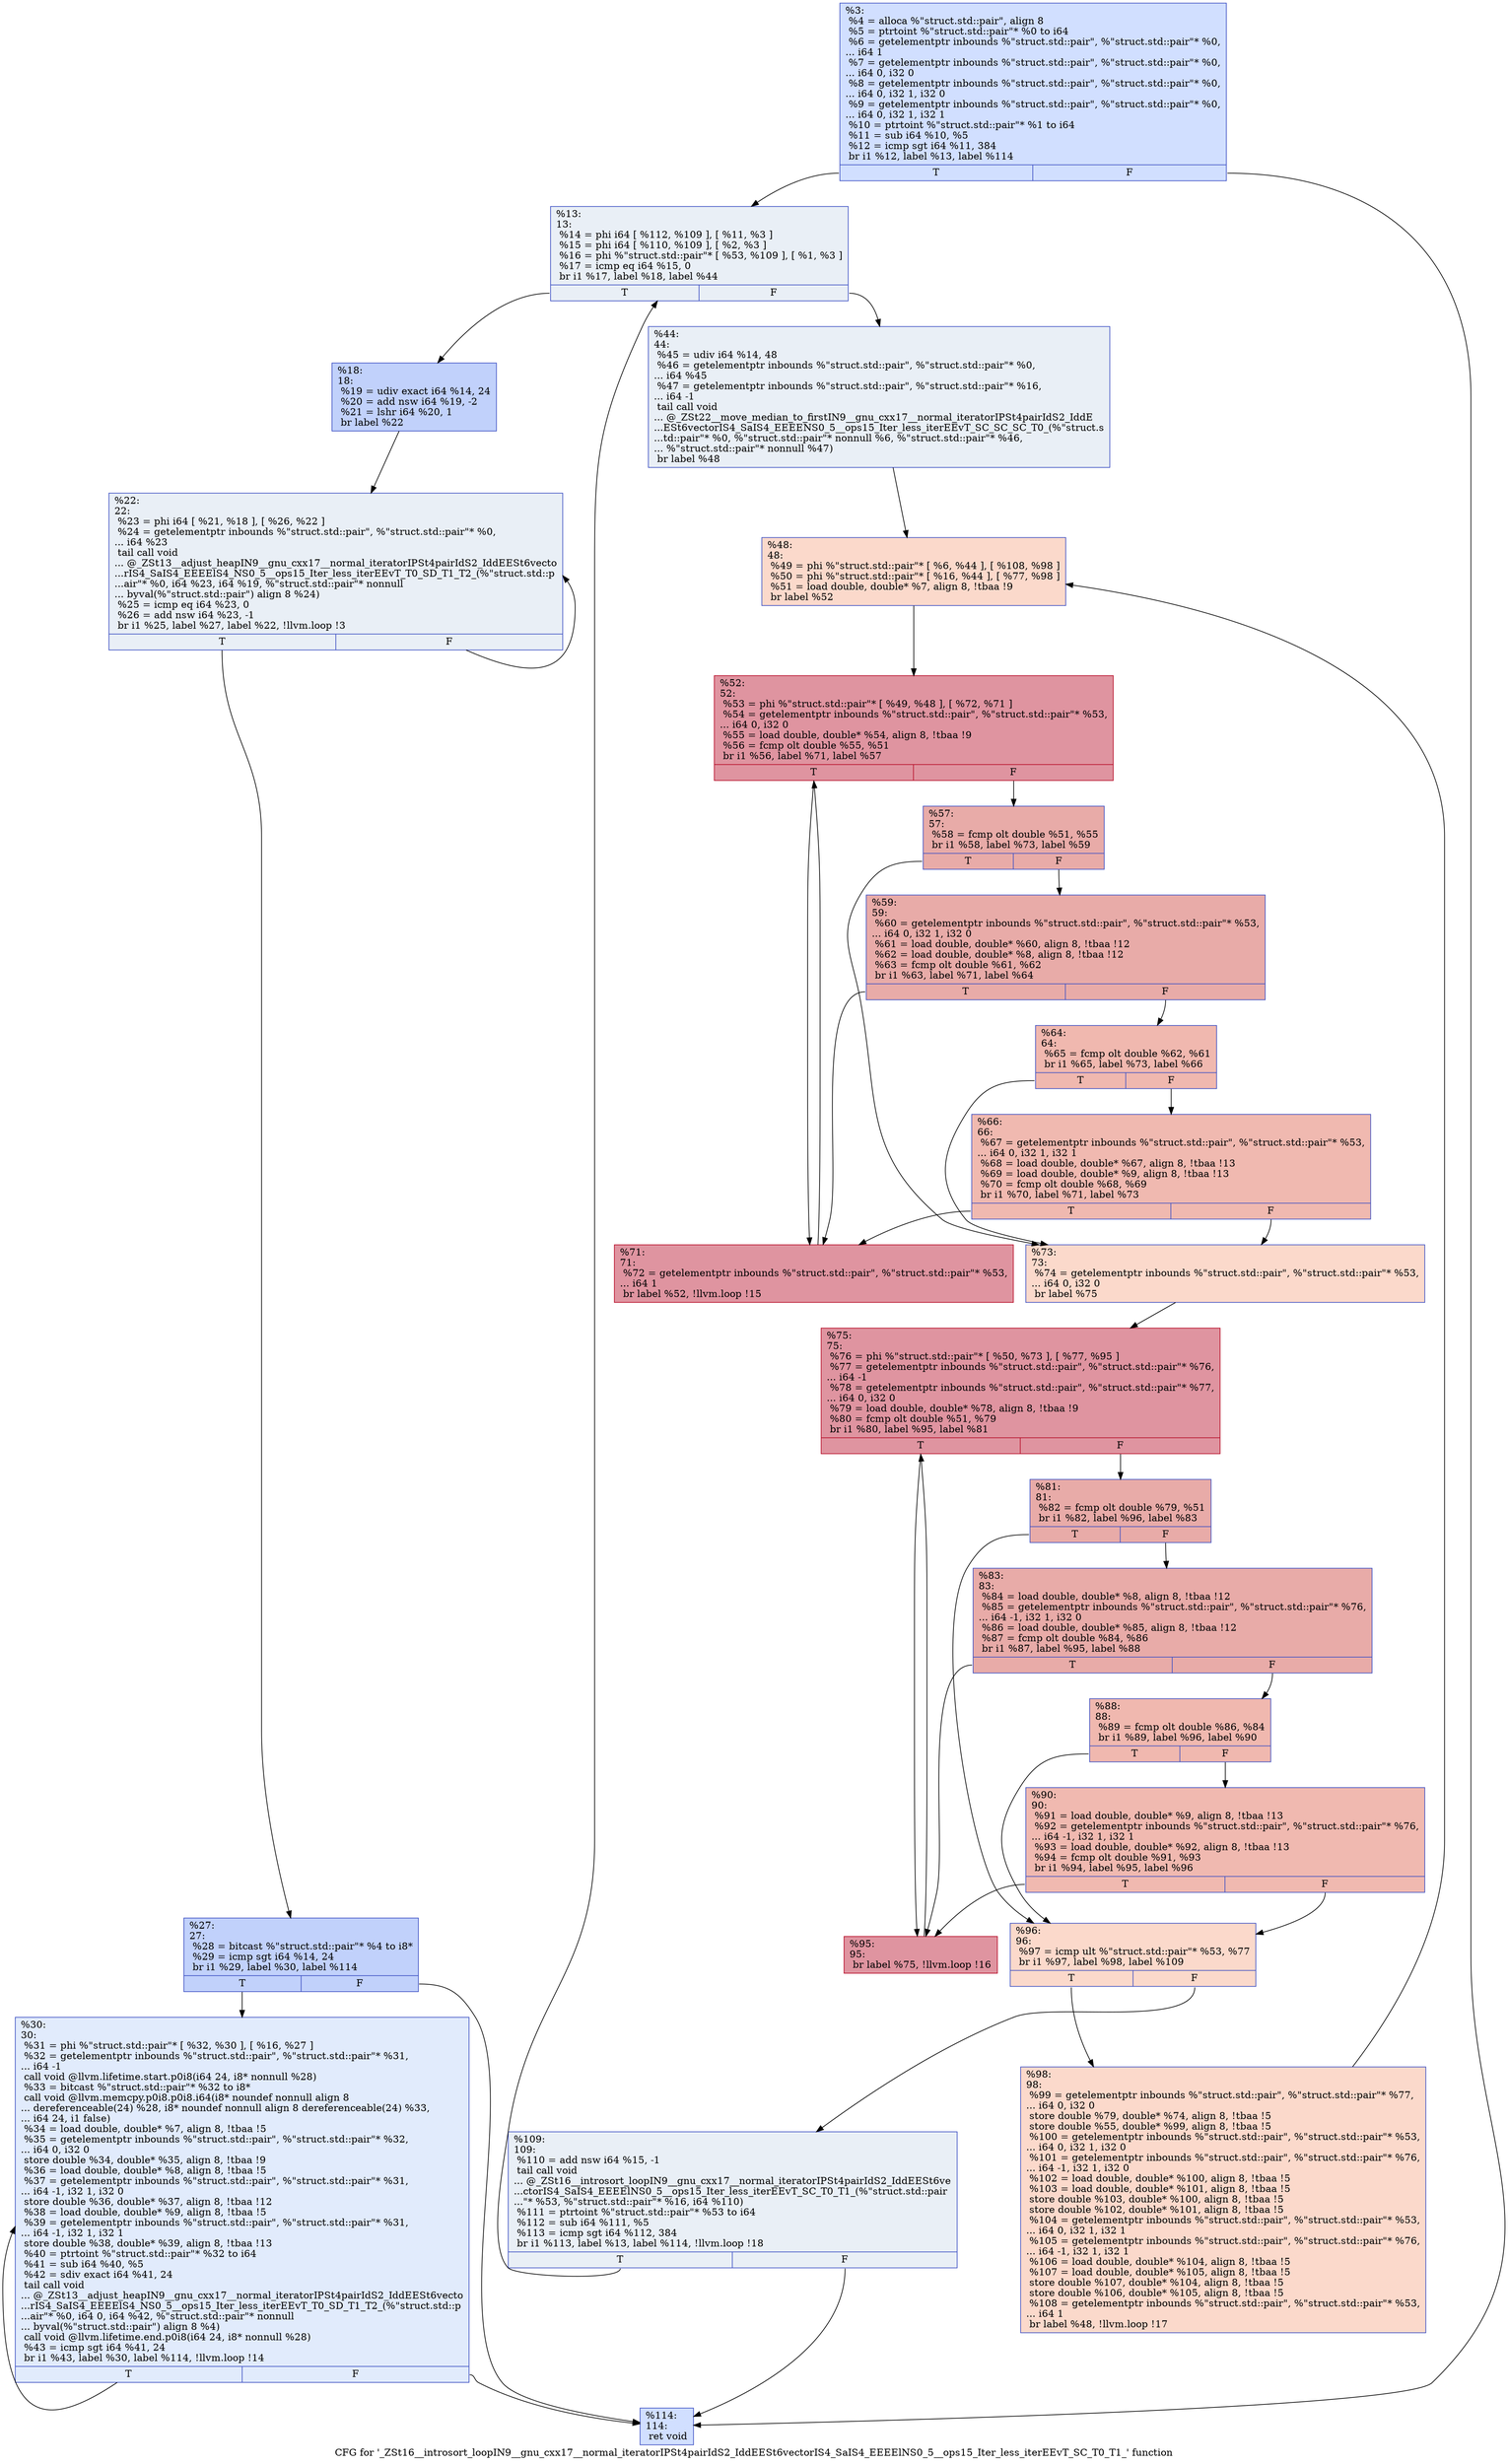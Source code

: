 digraph "CFG for '_ZSt16__introsort_loopIN9__gnu_cxx17__normal_iteratorIPSt4pairIdS2_IddEESt6vectorIS4_SaIS4_EEEElNS0_5__ops15_Iter_less_iterEEvT_SC_T0_T1_' function" {
	label="CFG for '_ZSt16__introsort_loopIN9__gnu_cxx17__normal_iteratorIPSt4pairIdS2_IddEESt6vectorIS4_SaIS4_EEEElNS0_5__ops15_Iter_less_iterEEvT_SC_T0_T1_' function";

	Node0x55e2c5d0bce0 [shape=record,color="#3d50c3ff", style=filled, fillcolor="#96b7ff70",label="{%3:\l  %4 = alloca %\"struct.std::pair\", align 8\l  %5 = ptrtoint %\"struct.std::pair\"* %0 to i64\l  %6 = getelementptr inbounds %\"struct.std::pair\", %\"struct.std::pair\"* %0,\l... i64 1\l  %7 = getelementptr inbounds %\"struct.std::pair\", %\"struct.std::pair\"* %0,\l... i64 0, i32 0\l  %8 = getelementptr inbounds %\"struct.std::pair\", %\"struct.std::pair\"* %0,\l... i64 0, i32 1, i32 0\l  %9 = getelementptr inbounds %\"struct.std::pair\", %\"struct.std::pair\"* %0,\l... i64 0, i32 1, i32 1\l  %10 = ptrtoint %\"struct.std::pair\"* %1 to i64\l  %11 = sub i64 %10, %5\l  %12 = icmp sgt i64 %11, 384\l  br i1 %12, label %13, label %114\l|{<s0>T|<s1>F}}"];
	Node0x55e2c5d0bce0:s0 -> Node0x55e2c5d0bda0;
	Node0x55e2c5d0bce0:s1 -> Node0x55e2c5d0c270;
	Node0x55e2c5d0bda0 [shape=record,color="#3d50c3ff", style=filled, fillcolor="#cedaeb70",label="{%13:\l13:                                               \l  %14 = phi i64 [ %112, %109 ], [ %11, %3 ]\l  %15 = phi i64 [ %110, %109 ], [ %2, %3 ]\l  %16 = phi %\"struct.std::pair\"* [ %53, %109 ], [ %1, %3 ]\l  %17 = icmp eq i64 %15, 0\l  br i1 %17, label %18, label %44\l|{<s0>T|<s1>F}}"];
	Node0x55e2c5d0bda0:s0 -> Node0x55e2c5d0c4b0;
	Node0x55e2c5d0bda0:s1 -> Node0x55e2c5d0c500;
	Node0x55e2c5d0c4b0 [shape=record,color="#3d50c3ff", style=filled, fillcolor="#7396f570",label="{%18:\l18:                                               \l  %19 = udiv exact i64 %14, 24\l  %20 = add nsw i64 %19, -2\l  %21 = lshr i64 %20, 1\l  br label %22\l}"];
	Node0x55e2c5d0c4b0 -> Node0x55e2c5d0c7f0;
	Node0x55e2c5d0c7f0 [shape=record,color="#3d50c3ff", style=filled, fillcolor="#cedaeb70",label="{%22:\l22:                                               \l  %23 = phi i64 [ %21, %18 ], [ %26, %22 ]\l  %24 = getelementptr inbounds %\"struct.std::pair\", %\"struct.std::pair\"* %0,\l... i64 %23\l  tail call void\l... @_ZSt13__adjust_heapIN9__gnu_cxx17__normal_iteratorIPSt4pairIdS2_IddEESt6vecto\l...rIS4_SaIS4_EEEElS4_NS0_5__ops15_Iter_less_iterEEvT_T0_SD_T1_T2_(%\"struct.std::p\l...air\"* %0, i64 %23, i64 %19, %\"struct.std::pair\"* nonnull\l... byval(%\"struct.std::pair\") align 8 %24)\l  %25 = icmp eq i64 %23, 0\l  %26 = add nsw i64 %23, -1\l  br i1 %25, label %27, label %22, !llvm.loop !3\l|{<s0>T|<s1>F}}"];
	Node0x55e2c5d0c7f0:s0 -> Node0x55e2c5d0cd50;
	Node0x55e2c5d0c7f0:s1 -> Node0x55e2c5d0c7f0;
	Node0x55e2c5d0cd50 [shape=record,color="#3d50c3ff", style=filled, fillcolor="#7396f570",label="{%27:\l27:                                               \l  %28 = bitcast %\"struct.std::pair\"* %4 to i8*\l  %29 = icmp sgt i64 %14, 24\l  br i1 %29, label %30, label %114\l|{<s0>T|<s1>F}}"];
	Node0x55e2c5d0cd50:s0 -> Node0x55e2c5d0d050;
	Node0x55e2c5d0cd50:s1 -> Node0x55e2c5d0c270;
	Node0x55e2c5d0d050 [shape=record,color="#3d50c3ff", style=filled, fillcolor="#bbd1f870",label="{%30:\l30:                                               \l  %31 = phi %\"struct.std::pair\"* [ %32, %30 ], [ %16, %27 ]\l  %32 = getelementptr inbounds %\"struct.std::pair\", %\"struct.std::pair\"* %31,\l... i64 -1\l  call void @llvm.lifetime.start.p0i8(i64 24, i8* nonnull %28)\l  %33 = bitcast %\"struct.std::pair\"* %32 to i8*\l  call void @llvm.memcpy.p0i8.p0i8.i64(i8* noundef nonnull align 8\l... dereferenceable(24) %28, i8* noundef nonnull align 8 dereferenceable(24) %33,\l... i64 24, i1 false)\l  %34 = load double, double* %7, align 8, !tbaa !5\l  %35 = getelementptr inbounds %\"struct.std::pair\", %\"struct.std::pair\"* %32,\l... i64 0, i32 0\l  store double %34, double* %35, align 8, !tbaa !9\l  %36 = load double, double* %8, align 8, !tbaa !5\l  %37 = getelementptr inbounds %\"struct.std::pair\", %\"struct.std::pair\"* %31,\l... i64 -1, i32 1, i32 0\l  store double %36, double* %37, align 8, !tbaa !12\l  %38 = load double, double* %9, align 8, !tbaa !5\l  %39 = getelementptr inbounds %\"struct.std::pair\", %\"struct.std::pair\"* %31,\l... i64 -1, i32 1, i32 1\l  store double %38, double* %39, align 8, !tbaa !13\l  %40 = ptrtoint %\"struct.std::pair\"* %32 to i64\l  %41 = sub i64 %40, %5\l  %42 = sdiv exact i64 %41, 24\l  tail call void\l... @_ZSt13__adjust_heapIN9__gnu_cxx17__normal_iteratorIPSt4pairIdS2_IddEESt6vecto\l...rIS4_SaIS4_EEEElS4_NS0_5__ops15_Iter_less_iterEEvT_T0_SD_T1_T2_(%\"struct.std::p\l...air\"* %0, i64 0, i64 %42, %\"struct.std::pair\"* nonnull\l... byval(%\"struct.std::pair\") align 8 %4)\l  call void @llvm.lifetime.end.p0i8(i64 24, i8* nonnull %28)\l  %43 = icmp sgt i64 %41, 24\l  br i1 %43, label %30, label %114, !llvm.loop !14\l|{<s0>T|<s1>F}}"];
	Node0x55e2c5d0d050:s0 -> Node0x55e2c5d0d050;
	Node0x55e2c5d0d050:s1 -> Node0x55e2c5d0c270;
	Node0x55e2c5d0c500 [shape=record,color="#3d50c3ff", style=filled, fillcolor="#cedaeb70",label="{%44:\l44:                                               \l  %45 = udiv i64 %14, 48\l  %46 = getelementptr inbounds %\"struct.std::pair\", %\"struct.std::pair\"* %0,\l... i64 %45\l  %47 = getelementptr inbounds %\"struct.std::pair\", %\"struct.std::pair\"* %16,\l... i64 -1\l  tail call void\l... @_ZSt22__move_median_to_firstIN9__gnu_cxx17__normal_iteratorIPSt4pairIdS2_IddE\l...ESt6vectorIS4_SaIS4_EEEENS0_5__ops15_Iter_less_iterEEvT_SC_SC_SC_T0_(%\"struct.s\l...td::pair\"* %0, %\"struct.std::pair\"* nonnull %6, %\"struct.std::pair\"* %46,\l... %\"struct.std::pair\"* nonnull %47)\l  br label %48\l}"];
	Node0x55e2c5d0c500 -> Node0x55e2c5d20c60;
	Node0x55e2c5d20c60 [shape=record,color="#3d50c3ff", style=filled, fillcolor="#f7a88970",label="{%48:\l48:                                               \l  %49 = phi %\"struct.std::pair\"* [ %6, %44 ], [ %108, %98 ]\l  %50 = phi %\"struct.std::pair\"* [ %16, %44 ], [ %77, %98 ]\l  %51 = load double, double* %7, align 8, !tbaa !9\l  br label %52\l}"];
	Node0x55e2c5d20c60 -> Node0x55e2c5d20f60;
	Node0x55e2c5d20f60 [shape=record,color="#b70d28ff", style=filled, fillcolor="#b70d2870",label="{%52:\l52:                                               \l  %53 = phi %\"struct.std::pair\"* [ %49, %48 ], [ %72, %71 ]\l  %54 = getelementptr inbounds %\"struct.std::pair\", %\"struct.std::pair\"* %53,\l... i64 0, i32 0\l  %55 = load double, double* %54, align 8, !tbaa !9\l  %56 = fcmp olt double %55, %51\l  br i1 %56, label %71, label %57\l|{<s0>T|<s1>F}}"];
	Node0x55e2c5d20f60:s0 -> Node0x55e2c5d21090;
	Node0x55e2c5d20f60:s1 -> Node0x55e2c5d21390;
	Node0x55e2c5d21390 [shape=record,color="#3d50c3ff", style=filled, fillcolor="#cc403a70",label="{%57:\l57:                                               \l  %58 = fcmp olt double %51, %55\l  br i1 %58, label %73, label %59\l|{<s0>T|<s1>F}}"];
	Node0x55e2c5d21390:s0 -> Node0x55e2c5d21520;
	Node0x55e2c5d21390:s1 -> Node0x55e2c5d21570;
	Node0x55e2c5d21570 [shape=record,color="#3d50c3ff", style=filled, fillcolor="#cc403a70",label="{%59:\l59:                                               \l  %60 = getelementptr inbounds %\"struct.std::pair\", %\"struct.std::pair\"* %53,\l... i64 0, i32 1, i32 0\l  %61 = load double, double* %60, align 8, !tbaa !12\l  %62 = load double, double* %8, align 8, !tbaa !12\l  %63 = fcmp olt double %61, %62\l  br i1 %63, label %71, label %64\l|{<s0>T|<s1>F}}"];
	Node0x55e2c5d21570:s0 -> Node0x55e2c5d21090;
	Node0x55e2c5d21570:s1 -> Node0x55e2c5d21900;
	Node0x55e2c5d21900 [shape=record,color="#3d50c3ff", style=filled, fillcolor="#dc5d4a70",label="{%64:\l64:                                               \l  %65 = fcmp olt double %62, %61\l  br i1 %65, label %73, label %66\l|{<s0>T|<s1>F}}"];
	Node0x55e2c5d21900:s0 -> Node0x55e2c5d21520;
	Node0x55e2c5d21900:s1 -> Node0x55e2c5d21a90;
	Node0x55e2c5d21a90 [shape=record,color="#3d50c3ff", style=filled, fillcolor="#de614d70",label="{%66:\l66:                                               \l  %67 = getelementptr inbounds %\"struct.std::pair\", %\"struct.std::pair\"* %53,\l... i64 0, i32 1, i32 1\l  %68 = load double, double* %67, align 8, !tbaa !13\l  %69 = load double, double* %9, align 8, !tbaa !13\l  %70 = fcmp olt double %68, %69\l  br i1 %70, label %71, label %73\l|{<s0>T|<s1>F}}"];
	Node0x55e2c5d21a90:s0 -> Node0x55e2c5d21090;
	Node0x55e2c5d21a90:s1 -> Node0x55e2c5d21520;
	Node0x55e2c5d21090 [shape=record,color="#b70d28ff", style=filled, fillcolor="#b70d2870",label="{%71:\l71:                                               \l  %72 = getelementptr inbounds %\"struct.std::pair\", %\"struct.std::pair\"* %53,\l... i64 1\l  br label %52, !llvm.loop !15\l}"];
	Node0x55e2c5d21090 -> Node0x55e2c5d20f60;
	Node0x55e2c5d21520 [shape=record,color="#3d50c3ff", style=filled, fillcolor="#f7a88970",label="{%73:\l73:                                               \l  %74 = getelementptr inbounds %\"struct.std::pair\", %\"struct.std::pair\"* %53,\l... i64 0, i32 0\l  br label %75\l}"];
	Node0x55e2c5d21520 -> Node0x55e2c5d22040;
	Node0x55e2c5d22040 [shape=record,color="#b70d28ff", style=filled, fillcolor="#b70d2870",label="{%75:\l75:                                               \l  %76 = phi %\"struct.std::pair\"* [ %50, %73 ], [ %77, %95 ]\l  %77 = getelementptr inbounds %\"struct.std::pair\", %\"struct.std::pair\"* %76,\l... i64 -1\l  %78 = getelementptr inbounds %\"struct.std::pair\", %\"struct.std::pair\"* %77,\l... i64 0, i32 0\l  %79 = load double, double* %78, align 8, !tbaa !9\l  %80 = fcmp olt double %51, %79\l  br i1 %80, label %95, label %81\l|{<s0>T|<s1>F}}"];
	Node0x55e2c5d22040:s0 -> Node0x55e2c5d22100;
	Node0x55e2c5d22040:s1 -> Node0x55e2c5d22460;
	Node0x55e2c5d22460 [shape=record,color="#3d50c3ff", style=filled, fillcolor="#cc403a70",label="{%81:\l81:                                               \l  %82 = fcmp olt double %79, %51\l  br i1 %82, label %96, label %83\l|{<s0>T|<s1>F}}"];
	Node0x55e2c5d22460:s0 -> Node0x55e2c5d225f0;
	Node0x55e2c5d22460:s1 -> Node0x55e2c5d22640;
	Node0x55e2c5d22640 [shape=record,color="#3d50c3ff", style=filled, fillcolor="#cc403a70",label="{%83:\l83:                                               \l  %84 = load double, double* %8, align 8, !tbaa !12\l  %85 = getelementptr inbounds %\"struct.std::pair\", %\"struct.std::pair\"* %76,\l... i64 -1, i32 1, i32 0\l  %86 = load double, double* %85, align 8, !tbaa !12\l  %87 = fcmp olt double %84, %86\l  br i1 %87, label %95, label %88\l|{<s0>T|<s1>F}}"];
	Node0x55e2c5d22640:s0 -> Node0x55e2c5d22100;
	Node0x55e2c5d22640:s1 -> Node0x55e2c5d22990;
	Node0x55e2c5d22990 [shape=record,color="#3d50c3ff", style=filled, fillcolor="#dc5d4a70",label="{%88:\l88:                                               \l  %89 = fcmp olt double %86, %84\l  br i1 %89, label %96, label %90\l|{<s0>T|<s1>F}}"];
	Node0x55e2c5d22990:s0 -> Node0x55e2c5d225f0;
	Node0x55e2c5d22990:s1 -> Node0x55e2c5d22b20;
	Node0x55e2c5d22b20 [shape=record,color="#3d50c3ff", style=filled, fillcolor="#de614d70",label="{%90:\l90:                                               \l  %91 = load double, double* %9, align 8, !tbaa !13\l  %92 = getelementptr inbounds %\"struct.std::pair\", %\"struct.std::pair\"* %76,\l... i64 -1, i32 1, i32 1\l  %93 = load double, double* %92, align 8, !tbaa !13\l  %94 = fcmp olt double %91, %93\l  br i1 %94, label %95, label %96\l|{<s0>T|<s1>F}}"];
	Node0x55e2c5d22b20:s0 -> Node0x55e2c5d22100;
	Node0x55e2c5d22b20:s1 -> Node0x55e2c5d225f0;
	Node0x55e2c5d22100 [shape=record,color="#b70d28ff", style=filled, fillcolor="#b70d2870",label="{%95:\l95:                                               \l  br label %75, !llvm.loop !16\l}"];
	Node0x55e2c5d22100 -> Node0x55e2c5d22040;
	Node0x55e2c5d225f0 [shape=record,color="#3d50c3ff", style=filled, fillcolor="#f7a88970",label="{%96:\l96:                                               \l  %97 = icmp ult %\"struct.std::pair\"* %53, %77\l  br i1 %97, label %98, label %109\l|{<s0>T|<s1>F}}"];
	Node0x55e2c5d225f0:s0 -> Node0x55e2c5d20d50;
	Node0x55e2c5d225f0:s1 -> Node0x55e2c5d0c370;
	Node0x55e2c5d20d50 [shape=record,color="#3d50c3ff", style=filled, fillcolor="#f7a88970",label="{%98:\l98:                                               \l  %99 = getelementptr inbounds %\"struct.std::pair\", %\"struct.std::pair\"* %77,\l... i64 0, i32 0\l  store double %79, double* %74, align 8, !tbaa !5\l  store double %55, double* %99, align 8, !tbaa !5\l  %100 = getelementptr inbounds %\"struct.std::pair\", %\"struct.std::pair\"* %53,\l... i64 0, i32 1, i32 0\l  %101 = getelementptr inbounds %\"struct.std::pair\", %\"struct.std::pair\"* %76,\l... i64 -1, i32 1, i32 0\l  %102 = load double, double* %100, align 8, !tbaa !5\l  %103 = load double, double* %101, align 8, !tbaa !5\l  store double %103, double* %100, align 8, !tbaa !5\l  store double %102, double* %101, align 8, !tbaa !5\l  %104 = getelementptr inbounds %\"struct.std::pair\", %\"struct.std::pair\"* %53,\l... i64 0, i32 1, i32 1\l  %105 = getelementptr inbounds %\"struct.std::pair\", %\"struct.std::pair\"* %76,\l... i64 -1, i32 1, i32 1\l  %106 = load double, double* %104, align 8, !tbaa !5\l  %107 = load double, double* %105, align 8, !tbaa !5\l  store double %107, double* %104, align 8, !tbaa !5\l  store double %106, double* %105, align 8, !tbaa !5\l  %108 = getelementptr inbounds %\"struct.std::pair\", %\"struct.std::pair\"* %53,\l... i64 1\l  br label %48, !llvm.loop !17\l}"];
	Node0x55e2c5d20d50 -> Node0x55e2c5d20c60;
	Node0x55e2c5d0c370 [shape=record,color="#3d50c3ff", style=filled, fillcolor="#cedaeb70",label="{%109:\l109:                                              \l  %110 = add nsw i64 %15, -1\l  tail call void\l... @_ZSt16__introsort_loopIN9__gnu_cxx17__normal_iteratorIPSt4pairIdS2_IddEESt6ve\l...ctorIS4_SaIS4_EEEElNS0_5__ops15_Iter_less_iterEEvT_SC_T0_T1_(%\"struct.std::pair\l...\"* %53, %\"struct.std::pair\"* %16, i64 %110)\l  %111 = ptrtoint %\"struct.std::pair\"* %53 to i64\l  %112 = sub i64 %111, %5\l  %113 = icmp sgt i64 %112, 384\l  br i1 %113, label %13, label %114, !llvm.loop !18\l|{<s0>T|<s1>F}}"];
	Node0x55e2c5d0c370:s0 -> Node0x55e2c5d0bda0;
	Node0x55e2c5d0c370:s1 -> Node0x55e2c5d0c270;
	Node0x55e2c5d0c270 [shape=record,color="#3d50c3ff", style=filled, fillcolor="#96b7ff70",label="{%114:\l114:                                              \l  ret void\l}"];
}
